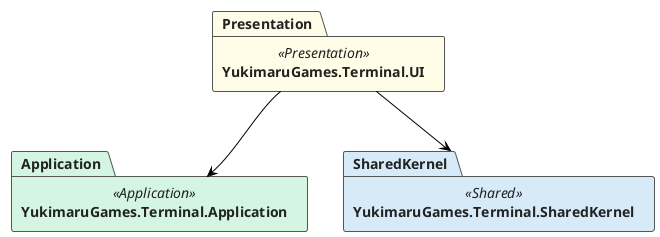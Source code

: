 @startuml
!theme plain

' === Color Palette & Style ===
skinparam package {
  ArrowColor #555555
  BorderColor #555555
  FontColor #222222
  BackgroundColor<<Presentation>> #FFFDE7
  BackgroundColor<<Application>> #D5F5E3
  BackgroundColor<<Domain>> #DCD8F8FF
  BackgroundColor<<Concrete>> #B9A7ECFF
  BackgroundColor<<Abstraction>> #D6D1FFFF
  BackgroundColor<<Shared>> #D6EAF8
}

package "<b>YukimaruGames.Terminal.UI</b>" <<Presentation>> as Presentation
package "<b>YukimaruGames.Terminal.Application</b>" <<Application>> as Application
package "<b>YukimaruGames.Terminal.SharedKernel</b>" <<Shared>> as SharedKernel

Presentation -down-> Application
Presentation -down-> SharedKernel

@enduml